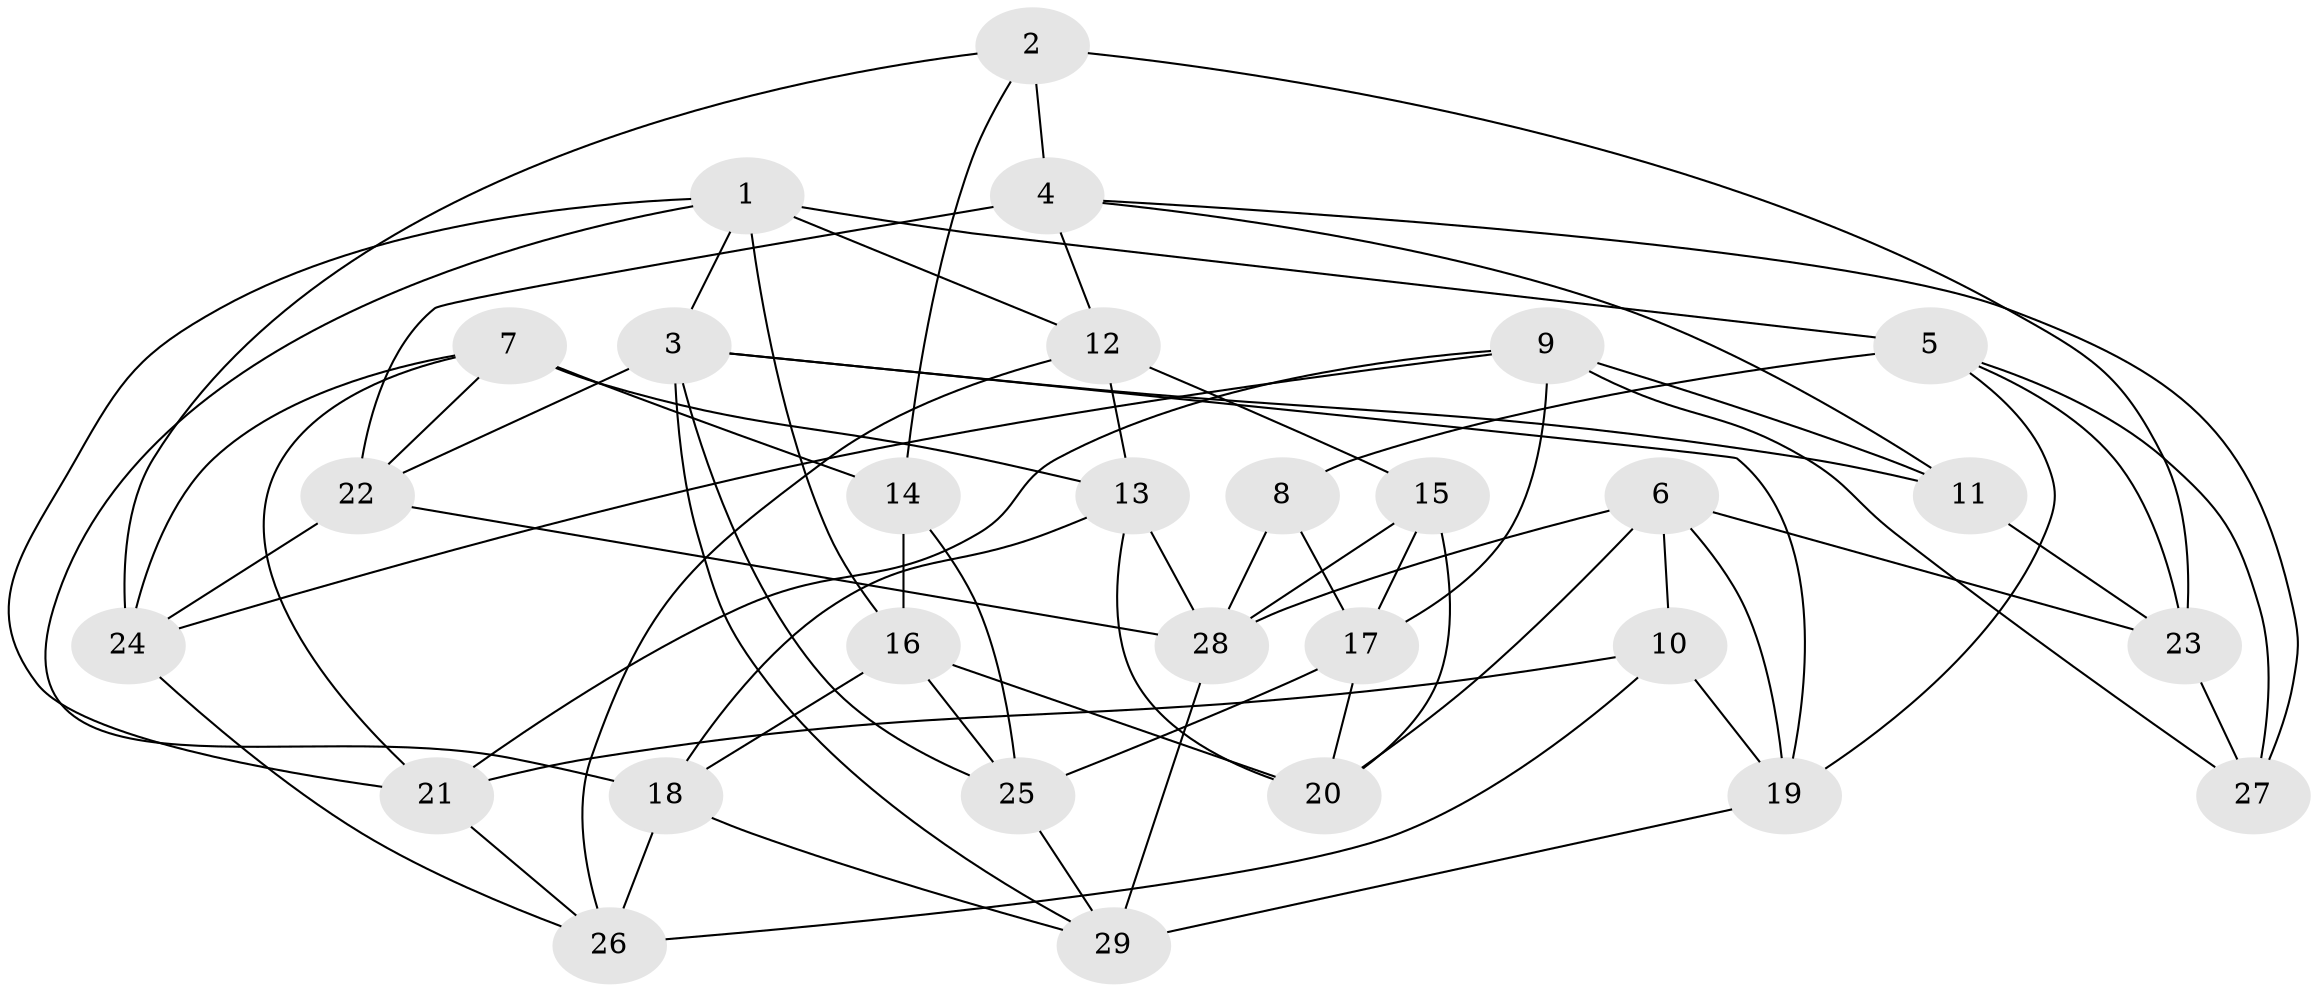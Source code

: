 // original degree distribution, {4: 1.0}
// Generated by graph-tools (version 1.1) at 2025/38/03/04/25 23:38:18]
// undirected, 29 vertices, 70 edges
graph export_dot {
  node [color=gray90,style=filled];
  1;
  2;
  3;
  4;
  5;
  6;
  7;
  8;
  9;
  10;
  11;
  12;
  13;
  14;
  15;
  16;
  17;
  18;
  19;
  20;
  21;
  22;
  23;
  24;
  25;
  26;
  27;
  28;
  29;
  1 -- 3 [weight=1.0];
  1 -- 5 [weight=1.0];
  1 -- 12 [weight=1.0];
  1 -- 16 [weight=1.0];
  1 -- 18 [weight=1.0];
  1 -- 21 [weight=1.0];
  2 -- 4 [weight=1.0];
  2 -- 14 [weight=1.0];
  2 -- 23 [weight=2.0];
  2 -- 24 [weight=2.0];
  3 -- 11 [weight=1.0];
  3 -- 19 [weight=1.0];
  3 -- 22 [weight=1.0];
  3 -- 25 [weight=1.0];
  3 -- 29 [weight=1.0];
  4 -- 11 [weight=1.0];
  4 -- 12 [weight=1.0];
  4 -- 22 [weight=2.0];
  4 -- 27 [weight=1.0];
  5 -- 8 [weight=2.0];
  5 -- 19 [weight=1.0];
  5 -- 23 [weight=1.0];
  5 -- 27 [weight=1.0];
  6 -- 10 [weight=2.0];
  6 -- 19 [weight=1.0];
  6 -- 20 [weight=1.0];
  6 -- 23 [weight=1.0];
  6 -- 28 [weight=1.0];
  7 -- 13 [weight=1.0];
  7 -- 14 [weight=2.0];
  7 -- 21 [weight=1.0];
  7 -- 22 [weight=1.0];
  7 -- 24 [weight=1.0];
  8 -- 17 [weight=1.0];
  8 -- 28 [weight=1.0];
  9 -- 11 [weight=1.0];
  9 -- 17 [weight=2.0];
  9 -- 21 [weight=1.0];
  9 -- 24 [weight=1.0];
  9 -- 27 [weight=1.0];
  10 -- 19 [weight=1.0];
  10 -- 21 [weight=2.0];
  10 -- 26 [weight=1.0];
  11 -- 23 [weight=1.0];
  12 -- 13 [weight=2.0];
  12 -- 15 [weight=1.0];
  12 -- 26 [weight=1.0];
  13 -- 18 [weight=1.0];
  13 -- 20 [weight=1.0];
  13 -- 28 [weight=1.0];
  14 -- 16 [weight=1.0];
  14 -- 25 [weight=2.0];
  15 -- 17 [weight=1.0];
  15 -- 20 [weight=1.0];
  15 -- 28 [weight=1.0];
  16 -- 18 [weight=1.0];
  16 -- 20 [weight=2.0];
  16 -- 25 [weight=1.0];
  17 -- 20 [weight=1.0];
  17 -- 25 [weight=1.0];
  18 -- 26 [weight=2.0];
  18 -- 29 [weight=1.0];
  19 -- 29 [weight=2.0];
  21 -- 26 [weight=1.0];
  22 -- 24 [weight=1.0];
  22 -- 28 [weight=1.0];
  23 -- 27 [weight=1.0];
  24 -- 26 [weight=1.0];
  25 -- 29 [weight=1.0];
  28 -- 29 [weight=1.0];
}
